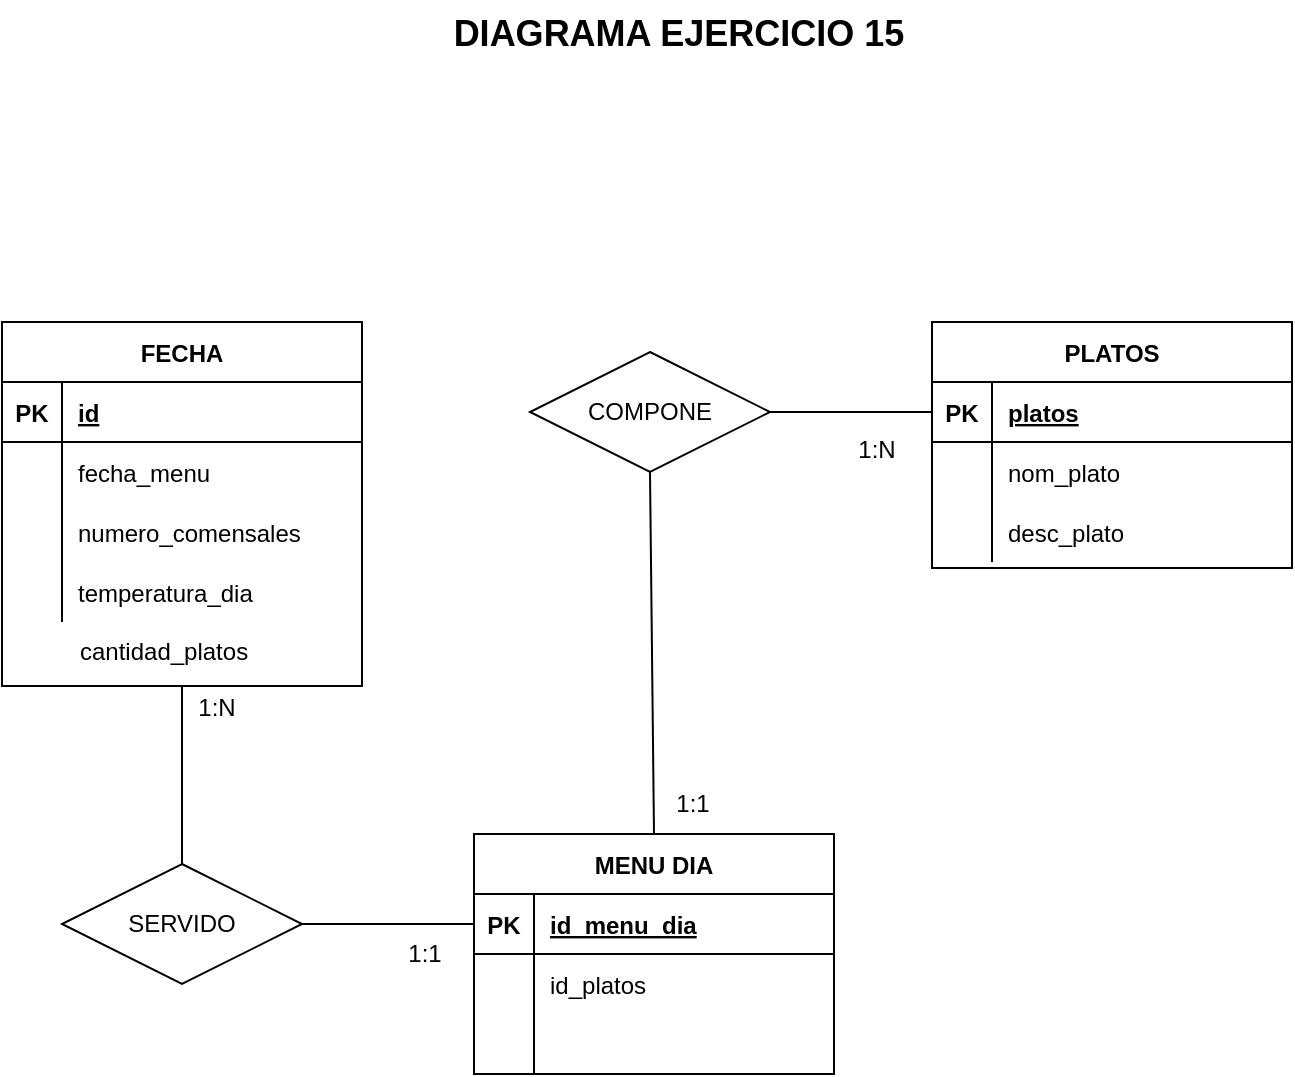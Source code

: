 <mxfile version="20.1.4" type="github">
  <diagram id="-HrnMLMHnISkdgIZ-pA1" name="Página-1">
    <mxGraphModel dx="1422" dy="905" grid="0" gridSize="10" guides="1" tooltips="1" connect="1" arrows="1" fold="1" page="1" pageScale="1" pageWidth="1169" pageHeight="827" math="0" shadow="0">
      <root>
        <mxCell id="0" />
        <mxCell id="1" parent="0" />
        <mxCell id="fyiqRnM5UawtUj4CZROI-1" value="FECHA" style="shape=table;startSize=30;container=1;collapsible=1;childLayout=tableLayout;fixedRows=1;rowLines=0;fontStyle=1;align=center;resizeLast=1;" vertex="1" parent="1">
          <mxGeometry x="264" y="199" width="180" height="182" as="geometry" />
        </mxCell>
        <mxCell id="fyiqRnM5UawtUj4CZROI-2" value="" style="shape=tableRow;horizontal=0;startSize=0;swimlaneHead=0;swimlaneBody=0;fillColor=none;collapsible=0;dropTarget=0;points=[[0,0.5],[1,0.5]];portConstraint=eastwest;top=0;left=0;right=0;bottom=1;" vertex="1" parent="fyiqRnM5UawtUj4CZROI-1">
          <mxGeometry y="30" width="180" height="30" as="geometry" />
        </mxCell>
        <mxCell id="fyiqRnM5UawtUj4CZROI-3" value="PK" style="shape=partialRectangle;connectable=0;fillColor=none;top=0;left=0;bottom=0;right=0;fontStyle=1;overflow=hidden;" vertex="1" parent="fyiqRnM5UawtUj4CZROI-2">
          <mxGeometry width="30" height="30" as="geometry">
            <mxRectangle width="30" height="30" as="alternateBounds" />
          </mxGeometry>
        </mxCell>
        <mxCell id="fyiqRnM5UawtUj4CZROI-4" value="id" style="shape=partialRectangle;connectable=0;fillColor=none;top=0;left=0;bottom=0;right=0;align=left;spacingLeft=6;fontStyle=5;overflow=hidden;" vertex="1" parent="fyiqRnM5UawtUj4CZROI-2">
          <mxGeometry x="30" width="150" height="30" as="geometry">
            <mxRectangle width="150" height="30" as="alternateBounds" />
          </mxGeometry>
        </mxCell>
        <mxCell id="fyiqRnM5UawtUj4CZROI-5" value="" style="shape=tableRow;horizontal=0;startSize=0;swimlaneHead=0;swimlaneBody=0;fillColor=none;collapsible=0;dropTarget=0;points=[[0,0.5],[1,0.5]];portConstraint=eastwest;top=0;left=0;right=0;bottom=0;" vertex="1" parent="fyiqRnM5UawtUj4CZROI-1">
          <mxGeometry y="60" width="180" height="30" as="geometry" />
        </mxCell>
        <mxCell id="fyiqRnM5UawtUj4CZROI-6" value="" style="shape=partialRectangle;connectable=0;fillColor=none;top=0;left=0;bottom=0;right=0;editable=1;overflow=hidden;" vertex="1" parent="fyiqRnM5UawtUj4CZROI-5">
          <mxGeometry width="30" height="30" as="geometry">
            <mxRectangle width="30" height="30" as="alternateBounds" />
          </mxGeometry>
        </mxCell>
        <mxCell id="fyiqRnM5UawtUj4CZROI-7" value="fecha_menu" style="shape=partialRectangle;connectable=0;fillColor=none;top=0;left=0;bottom=0;right=0;align=left;spacingLeft=6;overflow=hidden;" vertex="1" parent="fyiqRnM5UawtUj4CZROI-5">
          <mxGeometry x="30" width="150" height="30" as="geometry">
            <mxRectangle width="150" height="30" as="alternateBounds" />
          </mxGeometry>
        </mxCell>
        <mxCell id="fyiqRnM5UawtUj4CZROI-8" value="" style="shape=tableRow;horizontal=0;startSize=0;swimlaneHead=0;swimlaneBody=0;fillColor=none;collapsible=0;dropTarget=0;points=[[0,0.5],[1,0.5]];portConstraint=eastwest;top=0;left=0;right=0;bottom=0;" vertex="1" parent="fyiqRnM5UawtUj4CZROI-1">
          <mxGeometry y="90" width="180" height="30" as="geometry" />
        </mxCell>
        <mxCell id="fyiqRnM5UawtUj4CZROI-9" value="" style="shape=partialRectangle;connectable=0;fillColor=none;top=0;left=0;bottom=0;right=0;editable=1;overflow=hidden;" vertex="1" parent="fyiqRnM5UawtUj4CZROI-8">
          <mxGeometry width="30" height="30" as="geometry">
            <mxRectangle width="30" height="30" as="alternateBounds" />
          </mxGeometry>
        </mxCell>
        <mxCell id="fyiqRnM5UawtUj4CZROI-10" value="numero_comensales" style="shape=partialRectangle;connectable=0;fillColor=none;top=0;left=0;bottom=0;right=0;align=left;spacingLeft=6;overflow=hidden;" vertex="1" parent="fyiqRnM5UawtUj4CZROI-8">
          <mxGeometry x="30" width="150" height="30" as="geometry">
            <mxRectangle width="150" height="30" as="alternateBounds" />
          </mxGeometry>
        </mxCell>
        <mxCell id="fyiqRnM5UawtUj4CZROI-11" value="" style="shape=tableRow;horizontal=0;startSize=0;swimlaneHead=0;swimlaneBody=0;fillColor=none;collapsible=0;dropTarget=0;points=[[0,0.5],[1,0.5]];portConstraint=eastwest;top=0;left=0;right=0;bottom=0;" vertex="1" parent="fyiqRnM5UawtUj4CZROI-1">
          <mxGeometry y="120" width="180" height="30" as="geometry" />
        </mxCell>
        <mxCell id="fyiqRnM5UawtUj4CZROI-12" value="" style="shape=partialRectangle;connectable=0;fillColor=none;top=0;left=0;bottom=0;right=0;editable=1;overflow=hidden;" vertex="1" parent="fyiqRnM5UawtUj4CZROI-11">
          <mxGeometry width="30" height="30" as="geometry">
            <mxRectangle width="30" height="30" as="alternateBounds" />
          </mxGeometry>
        </mxCell>
        <mxCell id="fyiqRnM5UawtUj4CZROI-13" value="temperatura_dia" style="shape=partialRectangle;connectable=0;fillColor=none;top=0;left=0;bottom=0;right=0;align=left;spacingLeft=6;overflow=hidden;" vertex="1" parent="fyiqRnM5UawtUj4CZROI-11">
          <mxGeometry x="30" width="150" height="30" as="geometry">
            <mxRectangle width="150" height="30" as="alternateBounds" />
          </mxGeometry>
        </mxCell>
        <mxCell id="fyiqRnM5UawtUj4CZROI-14" value="PLATOS" style="shape=table;startSize=30;container=1;collapsible=1;childLayout=tableLayout;fixedRows=1;rowLines=0;fontStyle=1;align=center;resizeLast=1;" vertex="1" parent="1">
          <mxGeometry x="729" y="199" width="180" height="123" as="geometry" />
        </mxCell>
        <mxCell id="fyiqRnM5UawtUj4CZROI-15" value="" style="shape=tableRow;horizontal=0;startSize=0;swimlaneHead=0;swimlaneBody=0;fillColor=none;collapsible=0;dropTarget=0;points=[[0,0.5],[1,0.5]];portConstraint=eastwest;top=0;left=0;right=0;bottom=1;" vertex="1" parent="fyiqRnM5UawtUj4CZROI-14">
          <mxGeometry y="30" width="180" height="30" as="geometry" />
        </mxCell>
        <mxCell id="fyiqRnM5UawtUj4CZROI-16" value="PK" style="shape=partialRectangle;connectable=0;fillColor=none;top=0;left=0;bottom=0;right=0;fontStyle=1;overflow=hidden;" vertex="1" parent="fyiqRnM5UawtUj4CZROI-15">
          <mxGeometry width="30" height="30" as="geometry">
            <mxRectangle width="30" height="30" as="alternateBounds" />
          </mxGeometry>
        </mxCell>
        <mxCell id="fyiqRnM5UawtUj4CZROI-17" value="platos" style="shape=partialRectangle;connectable=0;fillColor=none;top=0;left=0;bottom=0;right=0;align=left;spacingLeft=6;fontStyle=5;overflow=hidden;" vertex="1" parent="fyiqRnM5UawtUj4CZROI-15">
          <mxGeometry x="30" width="150" height="30" as="geometry">
            <mxRectangle width="150" height="30" as="alternateBounds" />
          </mxGeometry>
        </mxCell>
        <mxCell id="fyiqRnM5UawtUj4CZROI-18" value="" style="shape=tableRow;horizontal=0;startSize=0;swimlaneHead=0;swimlaneBody=0;fillColor=none;collapsible=0;dropTarget=0;points=[[0,0.5],[1,0.5]];portConstraint=eastwest;top=0;left=0;right=0;bottom=0;" vertex="1" parent="fyiqRnM5UawtUj4CZROI-14">
          <mxGeometry y="60" width="180" height="30" as="geometry" />
        </mxCell>
        <mxCell id="fyiqRnM5UawtUj4CZROI-19" value="" style="shape=partialRectangle;connectable=0;fillColor=none;top=0;left=0;bottom=0;right=0;editable=1;overflow=hidden;" vertex="1" parent="fyiqRnM5UawtUj4CZROI-18">
          <mxGeometry width="30" height="30" as="geometry">
            <mxRectangle width="30" height="30" as="alternateBounds" />
          </mxGeometry>
        </mxCell>
        <mxCell id="fyiqRnM5UawtUj4CZROI-20" value="nom_plato" style="shape=partialRectangle;connectable=0;fillColor=none;top=0;left=0;bottom=0;right=0;align=left;spacingLeft=6;overflow=hidden;" vertex="1" parent="fyiqRnM5UawtUj4CZROI-18">
          <mxGeometry x="30" width="150" height="30" as="geometry">
            <mxRectangle width="150" height="30" as="alternateBounds" />
          </mxGeometry>
        </mxCell>
        <mxCell id="fyiqRnM5UawtUj4CZROI-21" value="" style="shape=tableRow;horizontal=0;startSize=0;swimlaneHead=0;swimlaneBody=0;fillColor=none;collapsible=0;dropTarget=0;points=[[0,0.5],[1,0.5]];portConstraint=eastwest;top=0;left=0;right=0;bottom=0;" vertex="1" parent="fyiqRnM5UawtUj4CZROI-14">
          <mxGeometry y="90" width="180" height="30" as="geometry" />
        </mxCell>
        <mxCell id="fyiqRnM5UawtUj4CZROI-22" value="" style="shape=partialRectangle;connectable=0;fillColor=none;top=0;left=0;bottom=0;right=0;editable=1;overflow=hidden;" vertex="1" parent="fyiqRnM5UawtUj4CZROI-21">
          <mxGeometry width="30" height="30" as="geometry">
            <mxRectangle width="30" height="30" as="alternateBounds" />
          </mxGeometry>
        </mxCell>
        <mxCell id="fyiqRnM5UawtUj4CZROI-23" value="desc_plato" style="shape=partialRectangle;connectable=0;fillColor=none;top=0;left=0;bottom=0;right=0;align=left;spacingLeft=6;overflow=hidden;" vertex="1" parent="fyiqRnM5UawtUj4CZROI-21">
          <mxGeometry x="30" width="150" height="30" as="geometry">
            <mxRectangle width="150" height="30" as="alternateBounds" />
          </mxGeometry>
        </mxCell>
        <mxCell id="fyiqRnM5UawtUj4CZROI-36" value="" style="shape=tableRow;horizontal=0;startSize=0;swimlaneHead=0;swimlaneBody=0;fillColor=none;collapsible=0;dropTarget=0;points=[[0,0.5],[1,0.5]];portConstraint=eastwest;top=0;left=0;right=0;bottom=0;" vertex="1" parent="1">
          <mxGeometry x="265" y="347" width="180" height="30" as="geometry" />
        </mxCell>
        <mxCell id="fyiqRnM5UawtUj4CZROI-37" value="" style="shape=partialRectangle;connectable=0;fillColor=none;top=0;left=0;bottom=0;right=0;editable=1;overflow=hidden;" vertex="1" parent="fyiqRnM5UawtUj4CZROI-36">
          <mxGeometry width="30" height="30" as="geometry">
            <mxRectangle width="30" height="30" as="alternateBounds" />
          </mxGeometry>
        </mxCell>
        <mxCell id="fyiqRnM5UawtUj4CZROI-59" value="" style="endArrow=none;html=1;rounded=0;entryX=0;entryY=0.5;entryDx=0;entryDy=0;exitX=1;exitY=0.5;exitDx=0;exitDy=0;startArrow=none;" edge="1" parent="1" source="fyiqRnM5UawtUj4CZROI-63" target="fyiqRnM5UawtUj4CZROI-15">
          <mxGeometry relative="1" as="geometry">
            <mxPoint x="464" y="426" as="sourcePoint" />
            <mxPoint x="691" y="236" as="targetPoint" />
          </mxGeometry>
        </mxCell>
        <mxCell id="fyiqRnM5UawtUj4CZROI-61" value="cantidad_platos" style="shape=partialRectangle;connectable=0;fillColor=none;top=0;left=0;bottom=0;right=0;align=left;spacingLeft=6;overflow=hidden;" vertex="1" parent="1">
          <mxGeometry x="295" y="348" width="150" height="30" as="geometry">
            <mxRectangle width="150" height="30" as="alternateBounds" />
          </mxGeometry>
        </mxCell>
        <mxCell id="fyiqRnM5UawtUj4CZROI-62" value="&lt;font style=&quot;font-size: 18px;&quot;&gt;&lt;b&gt;DIAGRAMA EJERCICIO 15&lt;/b&gt;&lt;/font&gt;" style="text;html=1;align=center;verticalAlign=middle;resizable=0;points=[];autosize=1;strokeColor=none;fillColor=none;" vertex="1" parent="1">
          <mxGeometry x="480" y="38" width="244" height="34" as="geometry" />
        </mxCell>
        <mxCell id="fyiqRnM5UawtUj4CZROI-63" value="COMPONE" style="shape=rhombus;perimeter=rhombusPerimeter;whiteSpace=wrap;html=1;align=center;" vertex="1" parent="1">
          <mxGeometry x="528" y="214" width="120" height="60" as="geometry" />
        </mxCell>
        <mxCell id="fyiqRnM5UawtUj4CZROI-79" value="MENU DIA" style="shape=table;startSize=30;container=1;collapsible=1;childLayout=tableLayout;fixedRows=1;rowLines=0;fontStyle=1;align=center;resizeLast=1;fontSize=12;" vertex="1" parent="1">
          <mxGeometry x="500" y="455" width="180" height="120" as="geometry" />
        </mxCell>
        <mxCell id="fyiqRnM5UawtUj4CZROI-80" value="" style="shape=tableRow;horizontal=0;startSize=0;swimlaneHead=0;swimlaneBody=0;fillColor=none;collapsible=0;dropTarget=0;points=[[0,0.5],[1,0.5]];portConstraint=eastwest;top=0;left=0;right=0;bottom=1;fontSize=18;" vertex="1" parent="fyiqRnM5UawtUj4CZROI-79">
          <mxGeometry y="30" width="180" height="30" as="geometry" />
        </mxCell>
        <mxCell id="fyiqRnM5UawtUj4CZROI-81" value="PK" style="shape=partialRectangle;connectable=0;fillColor=none;top=0;left=0;bottom=0;right=0;fontStyle=1;overflow=hidden;fontSize=12;" vertex="1" parent="fyiqRnM5UawtUj4CZROI-80">
          <mxGeometry width="30" height="30" as="geometry">
            <mxRectangle width="30" height="30" as="alternateBounds" />
          </mxGeometry>
        </mxCell>
        <mxCell id="fyiqRnM5UawtUj4CZROI-82" value="id_menu_dia" style="shape=partialRectangle;connectable=0;fillColor=none;top=0;left=0;bottom=0;right=0;align=left;spacingLeft=6;fontStyle=5;overflow=hidden;fontSize=12;" vertex="1" parent="fyiqRnM5UawtUj4CZROI-80">
          <mxGeometry x="30" width="150" height="30" as="geometry">
            <mxRectangle width="150" height="30" as="alternateBounds" />
          </mxGeometry>
        </mxCell>
        <mxCell id="fyiqRnM5UawtUj4CZROI-83" value="" style="shape=tableRow;horizontal=0;startSize=0;swimlaneHead=0;swimlaneBody=0;fillColor=none;collapsible=0;dropTarget=0;points=[[0,0.5],[1,0.5]];portConstraint=eastwest;top=0;left=0;right=0;bottom=0;fontSize=18;" vertex="1" parent="fyiqRnM5UawtUj4CZROI-79">
          <mxGeometry y="60" width="180" height="30" as="geometry" />
        </mxCell>
        <mxCell id="fyiqRnM5UawtUj4CZROI-84" value="" style="shape=partialRectangle;connectable=0;fillColor=none;top=0;left=0;bottom=0;right=0;editable=1;overflow=hidden;fontSize=18;" vertex="1" parent="fyiqRnM5UawtUj4CZROI-83">
          <mxGeometry width="30" height="30" as="geometry">
            <mxRectangle width="30" height="30" as="alternateBounds" />
          </mxGeometry>
        </mxCell>
        <mxCell id="fyiqRnM5UawtUj4CZROI-85" value="id_platos" style="shape=partialRectangle;connectable=0;fillColor=none;top=0;left=0;bottom=0;right=0;align=left;spacingLeft=6;overflow=hidden;fontSize=12;" vertex="1" parent="fyiqRnM5UawtUj4CZROI-83">
          <mxGeometry x="30" width="150" height="30" as="geometry">
            <mxRectangle width="150" height="30" as="alternateBounds" />
          </mxGeometry>
        </mxCell>
        <mxCell id="fyiqRnM5UawtUj4CZROI-89" value="" style="shape=tableRow;horizontal=0;startSize=0;swimlaneHead=0;swimlaneBody=0;fillColor=none;collapsible=0;dropTarget=0;points=[[0,0.5],[1,0.5]];portConstraint=eastwest;top=0;left=0;right=0;bottom=0;fontSize=18;" vertex="1" parent="fyiqRnM5UawtUj4CZROI-79">
          <mxGeometry y="90" width="180" height="30" as="geometry" />
        </mxCell>
        <mxCell id="fyiqRnM5UawtUj4CZROI-90" value="" style="shape=partialRectangle;connectable=0;fillColor=none;top=0;left=0;bottom=0;right=0;editable=1;overflow=hidden;fontSize=18;" vertex="1" parent="fyiqRnM5UawtUj4CZROI-89">
          <mxGeometry width="30" height="30" as="geometry">
            <mxRectangle width="30" height="30" as="alternateBounds" />
          </mxGeometry>
        </mxCell>
        <mxCell id="fyiqRnM5UawtUj4CZROI-91" value="" style="shape=partialRectangle;connectable=0;fillColor=none;top=0;left=0;bottom=0;right=0;align=left;spacingLeft=6;overflow=hidden;fontSize=18;" vertex="1" parent="fyiqRnM5UawtUj4CZROI-89">
          <mxGeometry x="30" width="150" height="30" as="geometry">
            <mxRectangle width="150" height="30" as="alternateBounds" />
          </mxGeometry>
        </mxCell>
        <mxCell id="fyiqRnM5UawtUj4CZROI-94" value="" style="endArrow=none;html=1;rounded=0;fontSize=18;entryX=0.5;entryY=1;entryDx=0;entryDy=0;exitX=0.5;exitY=0;exitDx=0;exitDy=0;" edge="1" parent="1" source="fyiqRnM5UawtUj4CZROI-79" target="fyiqRnM5UawtUj4CZROI-63">
          <mxGeometry relative="1" as="geometry">
            <mxPoint x="533" y="327" as="sourcePoint" />
            <mxPoint x="693" y="327" as="targetPoint" />
          </mxGeometry>
        </mxCell>
        <mxCell id="fyiqRnM5UawtUj4CZROI-95" value="SERVIDO" style="shape=rhombus;perimeter=rhombusPerimeter;whiteSpace=wrap;html=1;align=center;" vertex="1" parent="1">
          <mxGeometry x="294" y="470" width="120" height="60" as="geometry" />
        </mxCell>
        <mxCell id="fyiqRnM5UawtUj4CZROI-96" value="" style="endArrow=none;html=1;rounded=0;fontSize=18;entryX=0;entryY=0.5;entryDx=0;entryDy=0;exitX=1;exitY=0.5;exitDx=0;exitDy=0;" edge="1" parent="1" source="fyiqRnM5UawtUj4CZROI-95" target="fyiqRnM5UawtUj4CZROI-80">
          <mxGeometry relative="1" as="geometry">
            <mxPoint x="533" y="327" as="sourcePoint" />
            <mxPoint x="693" y="327" as="targetPoint" />
          </mxGeometry>
        </mxCell>
        <mxCell id="fyiqRnM5UawtUj4CZROI-97" value="" style="endArrow=none;html=1;rounded=0;fontSize=18;exitX=0.5;exitY=1;exitDx=0;exitDy=0;entryX=0.5;entryY=0;entryDx=0;entryDy=0;" edge="1" parent="1" source="fyiqRnM5UawtUj4CZROI-1" target="fyiqRnM5UawtUj4CZROI-95">
          <mxGeometry relative="1" as="geometry">
            <mxPoint x="533" y="327" as="sourcePoint" />
            <mxPoint x="693" y="327" as="targetPoint" />
          </mxGeometry>
        </mxCell>
        <mxCell id="fyiqRnM5UawtUj4CZROI-101" value="&lt;font style=&quot;font-size: 12px;&quot;&gt;1:N&lt;/font&gt;" style="text;html=1;align=center;verticalAlign=middle;resizable=0;points=[];autosize=1;strokeColor=none;fillColor=none;fontSize=18;" vertex="1" parent="1">
          <mxGeometry x="682" y="243.5" width="37" height="34" as="geometry" />
        </mxCell>
        <mxCell id="fyiqRnM5UawtUj4CZROI-102" value="&lt;font style=&quot;font-size: 12px;&quot;&gt;1:1&lt;/font&gt;" style="text;html=1;align=center;verticalAlign=middle;resizable=0;points=[];autosize=1;strokeColor=none;fillColor=none;fontSize=18;" vertex="1" parent="1">
          <mxGeometry x="591" y="421" width="35" height="34" as="geometry" />
        </mxCell>
        <mxCell id="fyiqRnM5UawtUj4CZROI-103" value="1:N" style="text;html=1;align=center;verticalAlign=middle;resizable=0;points=[];autosize=1;strokeColor=none;fillColor=none;fontSize=12;" vertex="1" parent="1">
          <mxGeometry x="352" y="379" width="37" height="26" as="geometry" />
        </mxCell>
        <mxCell id="fyiqRnM5UawtUj4CZROI-104" value="1:1" style="text;html=1;align=center;verticalAlign=middle;resizable=0;points=[];autosize=1;strokeColor=none;fillColor=none;fontSize=12;" vertex="1" parent="1">
          <mxGeometry x="457" y="502" width="35" height="26" as="geometry" />
        </mxCell>
      </root>
    </mxGraphModel>
  </diagram>
</mxfile>

